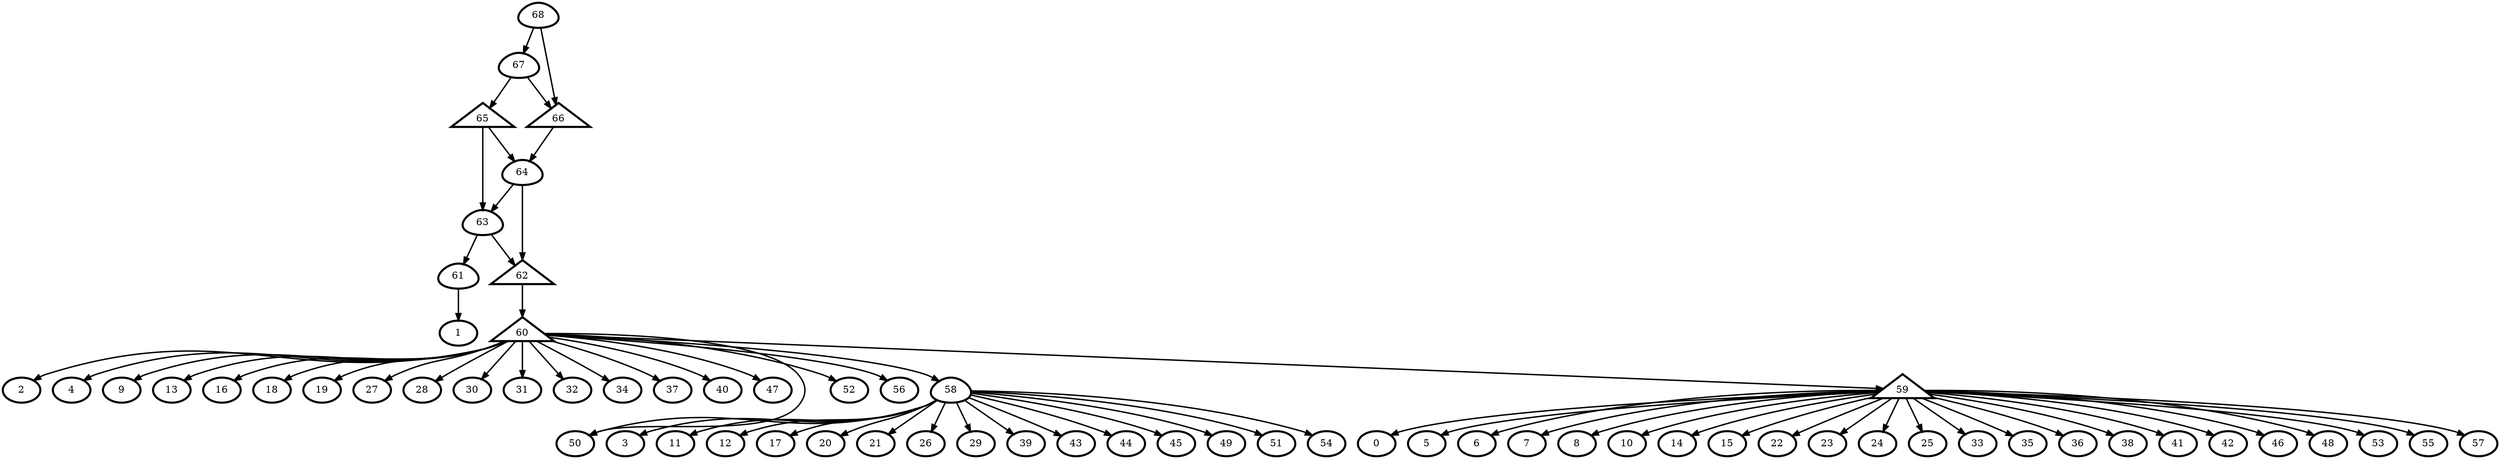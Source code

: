 digraph G {
    0 [penwidth=3,label="0"]
    1 [penwidth=3,label="1"]
    2 [penwidth=3,label="2"]
    3 [penwidth=3,label="3"]
    4 [penwidth=3,label="4"]
    5 [penwidth=3,label="5"]
    6 [penwidth=3,label="6"]
    7 [penwidth=3,label="7"]
    8 [penwidth=3,label="8"]
    9 [penwidth=3,label="9"]
    10 [penwidth=3,label="10"]
    11 [penwidth=3,label="11"]
    12 [penwidth=3,label="12"]
    13 [penwidth=3,label="13"]
    14 [penwidth=3,label="14"]
    15 [penwidth=3,label="15"]
    16 [penwidth=3,label="16"]
    17 [penwidth=3,label="17"]
    18 [penwidth=3,label="18"]
    19 [penwidth=3,label="19"]
    20 [penwidth=3,label="20"]
    21 [penwidth=3,label="21"]
    22 [penwidth=3,label="22"]
    23 [penwidth=3,label="23"]
    24 [penwidth=3,label="24"]
    25 [penwidth=3,label="25"]
    26 [penwidth=3,label="26"]
    27 [penwidth=3,label="27"]
    28 [penwidth=3,label="28"]
    29 [penwidth=3,label="29"]
    30 [penwidth=3,label="30"]
    31 [penwidth=3,label="31"]
    32 [penwidth=3,label="32"]
    33 [penwidth=3,label="33"]
    34 [penwidth=3,label="34"]
    35 [penwidth=3,label="35"]
    36 [penwidth=3,label="36"]
    37 [penwidth=3,label="37"]
    38 [penwidth=3,label="38"]
    39 [penwidth=3,label="39"]
    40 [penwidth=3,label="40"]
    41 [penwidth=3,label="41"]
    42 [penwidth=3,label="42"]
    43 [penwidth=3,label="43"]
    44 [penwidth=3,label="44"]
    45 [penwidth=3,label="45"]
    46 [penwidth=3,label="46"]
    47 [penwidth=3,label="47"]
    48 [penwidth=3,label="48"]
    49 [penwidth=3,label="49"]
    50 [penwidth=3,label="50"]
    51 [penwidth=3,label="51"]
    52 [penwidth=3,label="52"]
    53 [penwidth=3,label="53"]
    54 [penwidth=3,label="54"]
    55 [penwidth=3,label="55"]
    56 [penwidth=3,label="56"]
    57 [penwidth=3,label="57"]
    58 [penwidth=3,label="58",shape = "egg"]
    59 [penwidth=3,label="61",shape = "egg"]
    60 [penwidth=3,label="63",shape = "egg"]
    61 [penwidth=3,label="64",shape = "egg"]
    62 [penwidth=3,label="67",shape = "egg"]
    63 [penwidth=3,label="59",shape = "triangle"]
    64 [penwidth=3,label="60",shape = "triangle"]
    65 [penwidth=3,label="62",shape = "triangle"]
    66 [penwidth=3,label="65",shape = "triangle"]
    67 [penwidth=3,label="66",shape = "triangle"]
    68 [penwidth=3,label="68",shape = "egg"]

    58 -> 49 [penwidth=2]
    58 -> 44 [penwidth=2]
    58 -> 3 [penwidth=2]
    58 -> 12 [penwidth=2]
    58 -> 26 [penwidth=2]
    58 -> 21 [penwidth=2]
    58 -> 54 [penwidth=2]
    58 -> 50 [penwidth=2]
    58 -> 45 [penwidth=2]
    58 -> 17 [penwidth=2]
    58 -> 11 [penwidth=2]
    58 -> 43 [penwidth=2]
    58 -> 29 [penwidth=2]
    58 -> 39 [penwidth=2]
    58 -> 51 [penwidth=2]
    58 -> 20 [penwidth=2]
    63 -> 10 [penwidth=2]
    63 -> 53 [penwidth=2]
    63 -> 22 [penwidth=2]
    63 -> 5 [penwidth=2]
    63 -> 7 [penwidth=2]
    63 -> 42 [penwidth=2]
    63 -> 15 [penwidth=2]
    63 -> 0 [penwidth=2]
    63 -> 38 [penwidth=2]
    63 -> 55 [penwidth=2]
    63 -> 25 [penwidth=2]
    63 -> 33 [penwidth=2]
    63 -> 6 [penwidth=2]
    63 -> 46 [penwidth=2]
    63 -> 41 [penwidth=2]
    63 -> 36 [penwidth=2]
    63 -> 35 [penwidth=2]
    63 -> 24 [penwidth=2]
    63 -> 48 [penwidth=2]
    63 -> 14 [penwidth=2]
    63 -> 57 [penwidth=2]
    63 -> 23 [penwidth=2]
    63 -> 8 [penwidth=2]
    64 -> 18 [penwidth=2]
    64 -> 50 [penwidth=2]
    64 -> 58 [penwidth=2]
    64 -> 2 [penwidth=2]
    64 -> 37 [penwidth=2]
    64 -> 27 [penwidth=2]
    64 -> 34 [penwidth=2]
    64 -> 28 [penwidth=2]
    64 -> 9 [penwidth=2]
    64 -> 56 [penwidth=2]
    64 -> 52 [penwidth=2]
    64 -> 31 [penwidth=2]
    64 -> 30 [penwidth=2]
    64 -> 63 [penwidth=2]
    64 -> 16 [penwidth=2]
    64 -> 4 [penwidth=2]
    64 -> 47 [penwidth=2]
    64 -> 13 [penwidth=2]
    64 -> 19 [penwidth=2]
    64 -> 40 [penwidth=2]
    64 -> 32 [penwidth=2]
    59 -> 1 [penwidth=2]
    65 -> 64 [penwidth=2]
    60 -> 65 [penwidth=2]
    60 -> 59 [penwidth=2]
    61 -> 60 [penwidth=2]
    61 -> 65 [penwidth=2]
    66 -> 61 [penwidth=2]
    66 -> 60 [penwidth=2]
    67 -> 61 [penwidth=2]
    62 -> 67 [penwidth=2]
    62 -> 66 [penwidth=2]
    68 -> 67 [penwidth=2]
    68 -> 62 [penwidth=2]
}